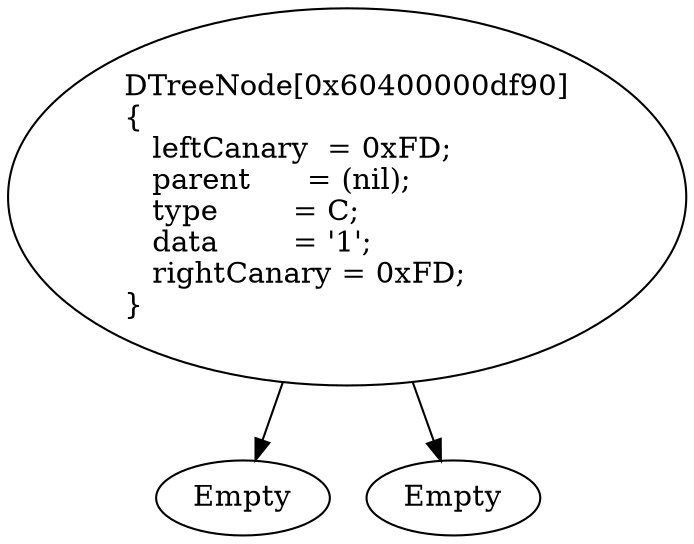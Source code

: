 digraph G {
DTreeNode_0x60400000df90 [label="DTreeNode[0x60400000df90]\l{\l   leftCanary  = 0xFD;\l   parent      = (nil);\l   type        = C;\l   data        = '1';\l   rightCanary = 0xFD;\l}\l"]
DTreeNode_0x60400000df90_Left [label="Empty"]
DTreeNode_0x60400000df90 -> DTreeNode_0x60400000df90_Left
DTreeNode_0x60400000df90_Right [label="Empty"]
DTreeNode_0x60400000df90 -> DTreeNode_0x60400000df90_Right
}
